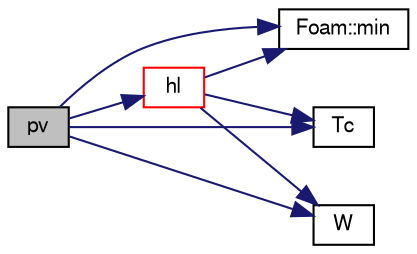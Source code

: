 digraph "pv"
{
  bgcolor="transparent";
  edge [fontname="FreeSans",fontsize="10",labelfontname="FreeSans",labelfontsize="10"];
  node [fontname="FreeSans",fontsize="10",shape=record];
  rankdir="LR";
  Node814 [label="pv",height=0.2,width=0.4,color="black", fillcolor="grey75", style="filled", fontcolor="black"];
  Node814 -> Node815 [color="midnightblue",fontsize="10",style="solid",fontname="FreeSans"];
  Node815 [label="hl",height=0.2,width=0.4,color="red",URL="$a29842.html#a5fdef6103de8f02389f444948a6c9253",tooltip="Calculate the mixture latent heat [J/kg]. "];
  Node815 -> Node816 [color="midnightblue",fontsize="10",style="solid",fontname="FreeSans"];
  Node816 [label="Foam::min",height=0.2,width=0.4,color="black",URL="$a21124.html#a253e112ad2d56d96230ff39ea7f442dc"];
  Node815 -> Node817 [color="midnightblue",fontsize="10",style="solid",fontname="FreeSans"];
  Node817 [label="Tc",height=0.2,width=0.4,color="black",URL="$a29842.html#a6ee0ffcf85eb679aed8d0587c8da00c9",tooltip="Calculate the critical temperature of mixture. "];
  Node815 -> Node818 [color="midnightblue",fontsize="10",style="solid",fontname="FreeSans"];
  Node818 [label="W",height=0.2,width=0.4,color="black",URL="$a29842.html#acad3141283041c198bc898480d1b3754",tooltip="Calculate the mean molecular weight [kg/kmol]. "];
  Node814 -> Node816 [color="midnightblue",fontsize="10",style="solid",fontname="FreeSans"];
  Node814 -> Node817 [color="midnightblue",fontsize="10",style="solid",fontname="FreeSans"];
  Node814 -> Node818 [color="midnightblue",fontsize="10",style="solid",fontname="FreeSans"];
}

